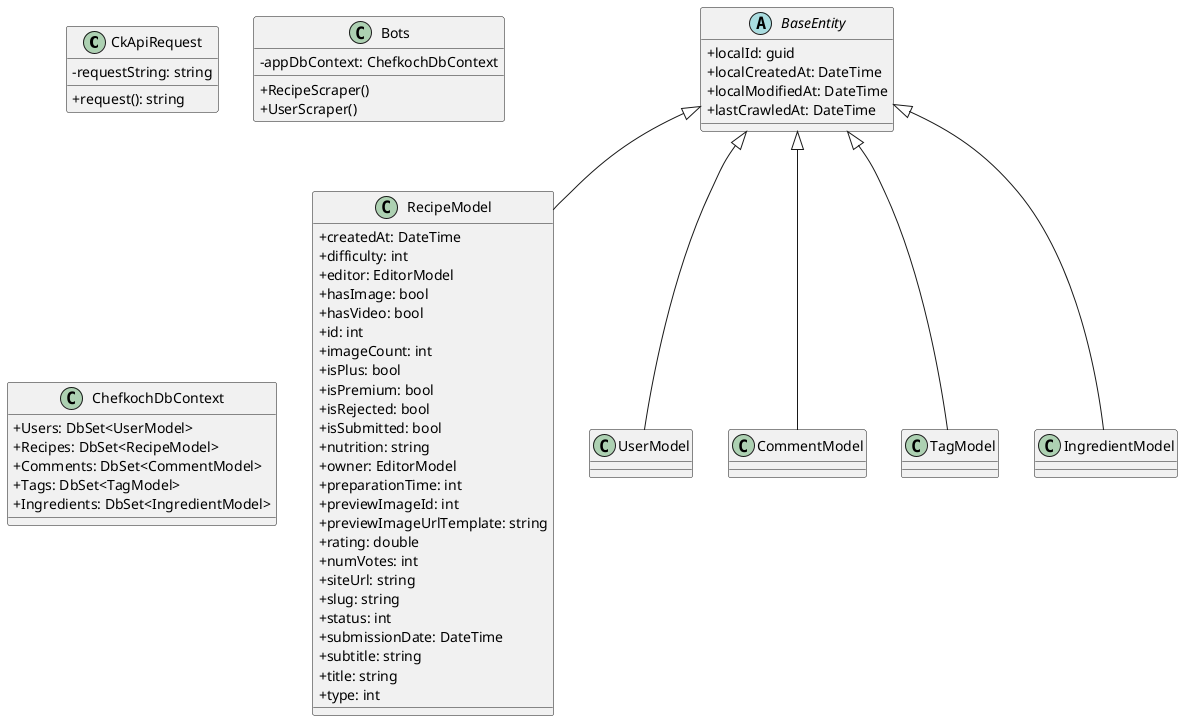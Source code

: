@startuml Classes
skinparam classAttributeIconSize 0
class CkApiRequest{
  -requestString: string
  +request(): string
}

abstract class BaseEntity{
  +localId: guid
  +localCreatedAt: DateTime
  +localModifiedAt: DateTime
  +lastCrawledAt: DateTime
}

class RecipeModel{
  +createdAt: DateTime
  +difficulty: int
  +editor: EditorModel
  +hasImage: bool
  +hasVideo: bool
  +id: int
  +imageCount: int
  +isPlus: bool
  +isPremium: bool
  +isRejected: bool
  +isSubmitted: bool
  +nutrition: string
  +owner: EditorModel
  +preparationTime: int
  +previewImageId: int
  +previewImageUrlTemplate: string
  +rating: double
  +numVotes: int
  +siteUrl: string
  +slug: string
  +status: int
  +submissionDate: DateTime
  +subtitle: string
  +title: string
  +type: int
}

class UserModel{
}

class CommentModel{
}

class TagModel{
}

class IngredientModel{
}

class Bots{
  -appDbContext: ChefkochDbContext
  +RecipeScraper()
  +UserScraper()
}

class ChefkochDbContext {
  +Users: DbSet<UserModel>
  +Recipes: DbSet<RecipeModel>
  +Comments: DbSet<CommentModel>
  +Tags: DbSet<TagModel>
  +Ingredients: DbSet<IngredientModel>
}

BaseEntity <|-- UserModel
BaseEntity <|-- RecipeModel
BaseEntity <|-- IngredientModel
BaseEntity <|-- CommentModel
BaseEntity <|-- TagModel

@enduml